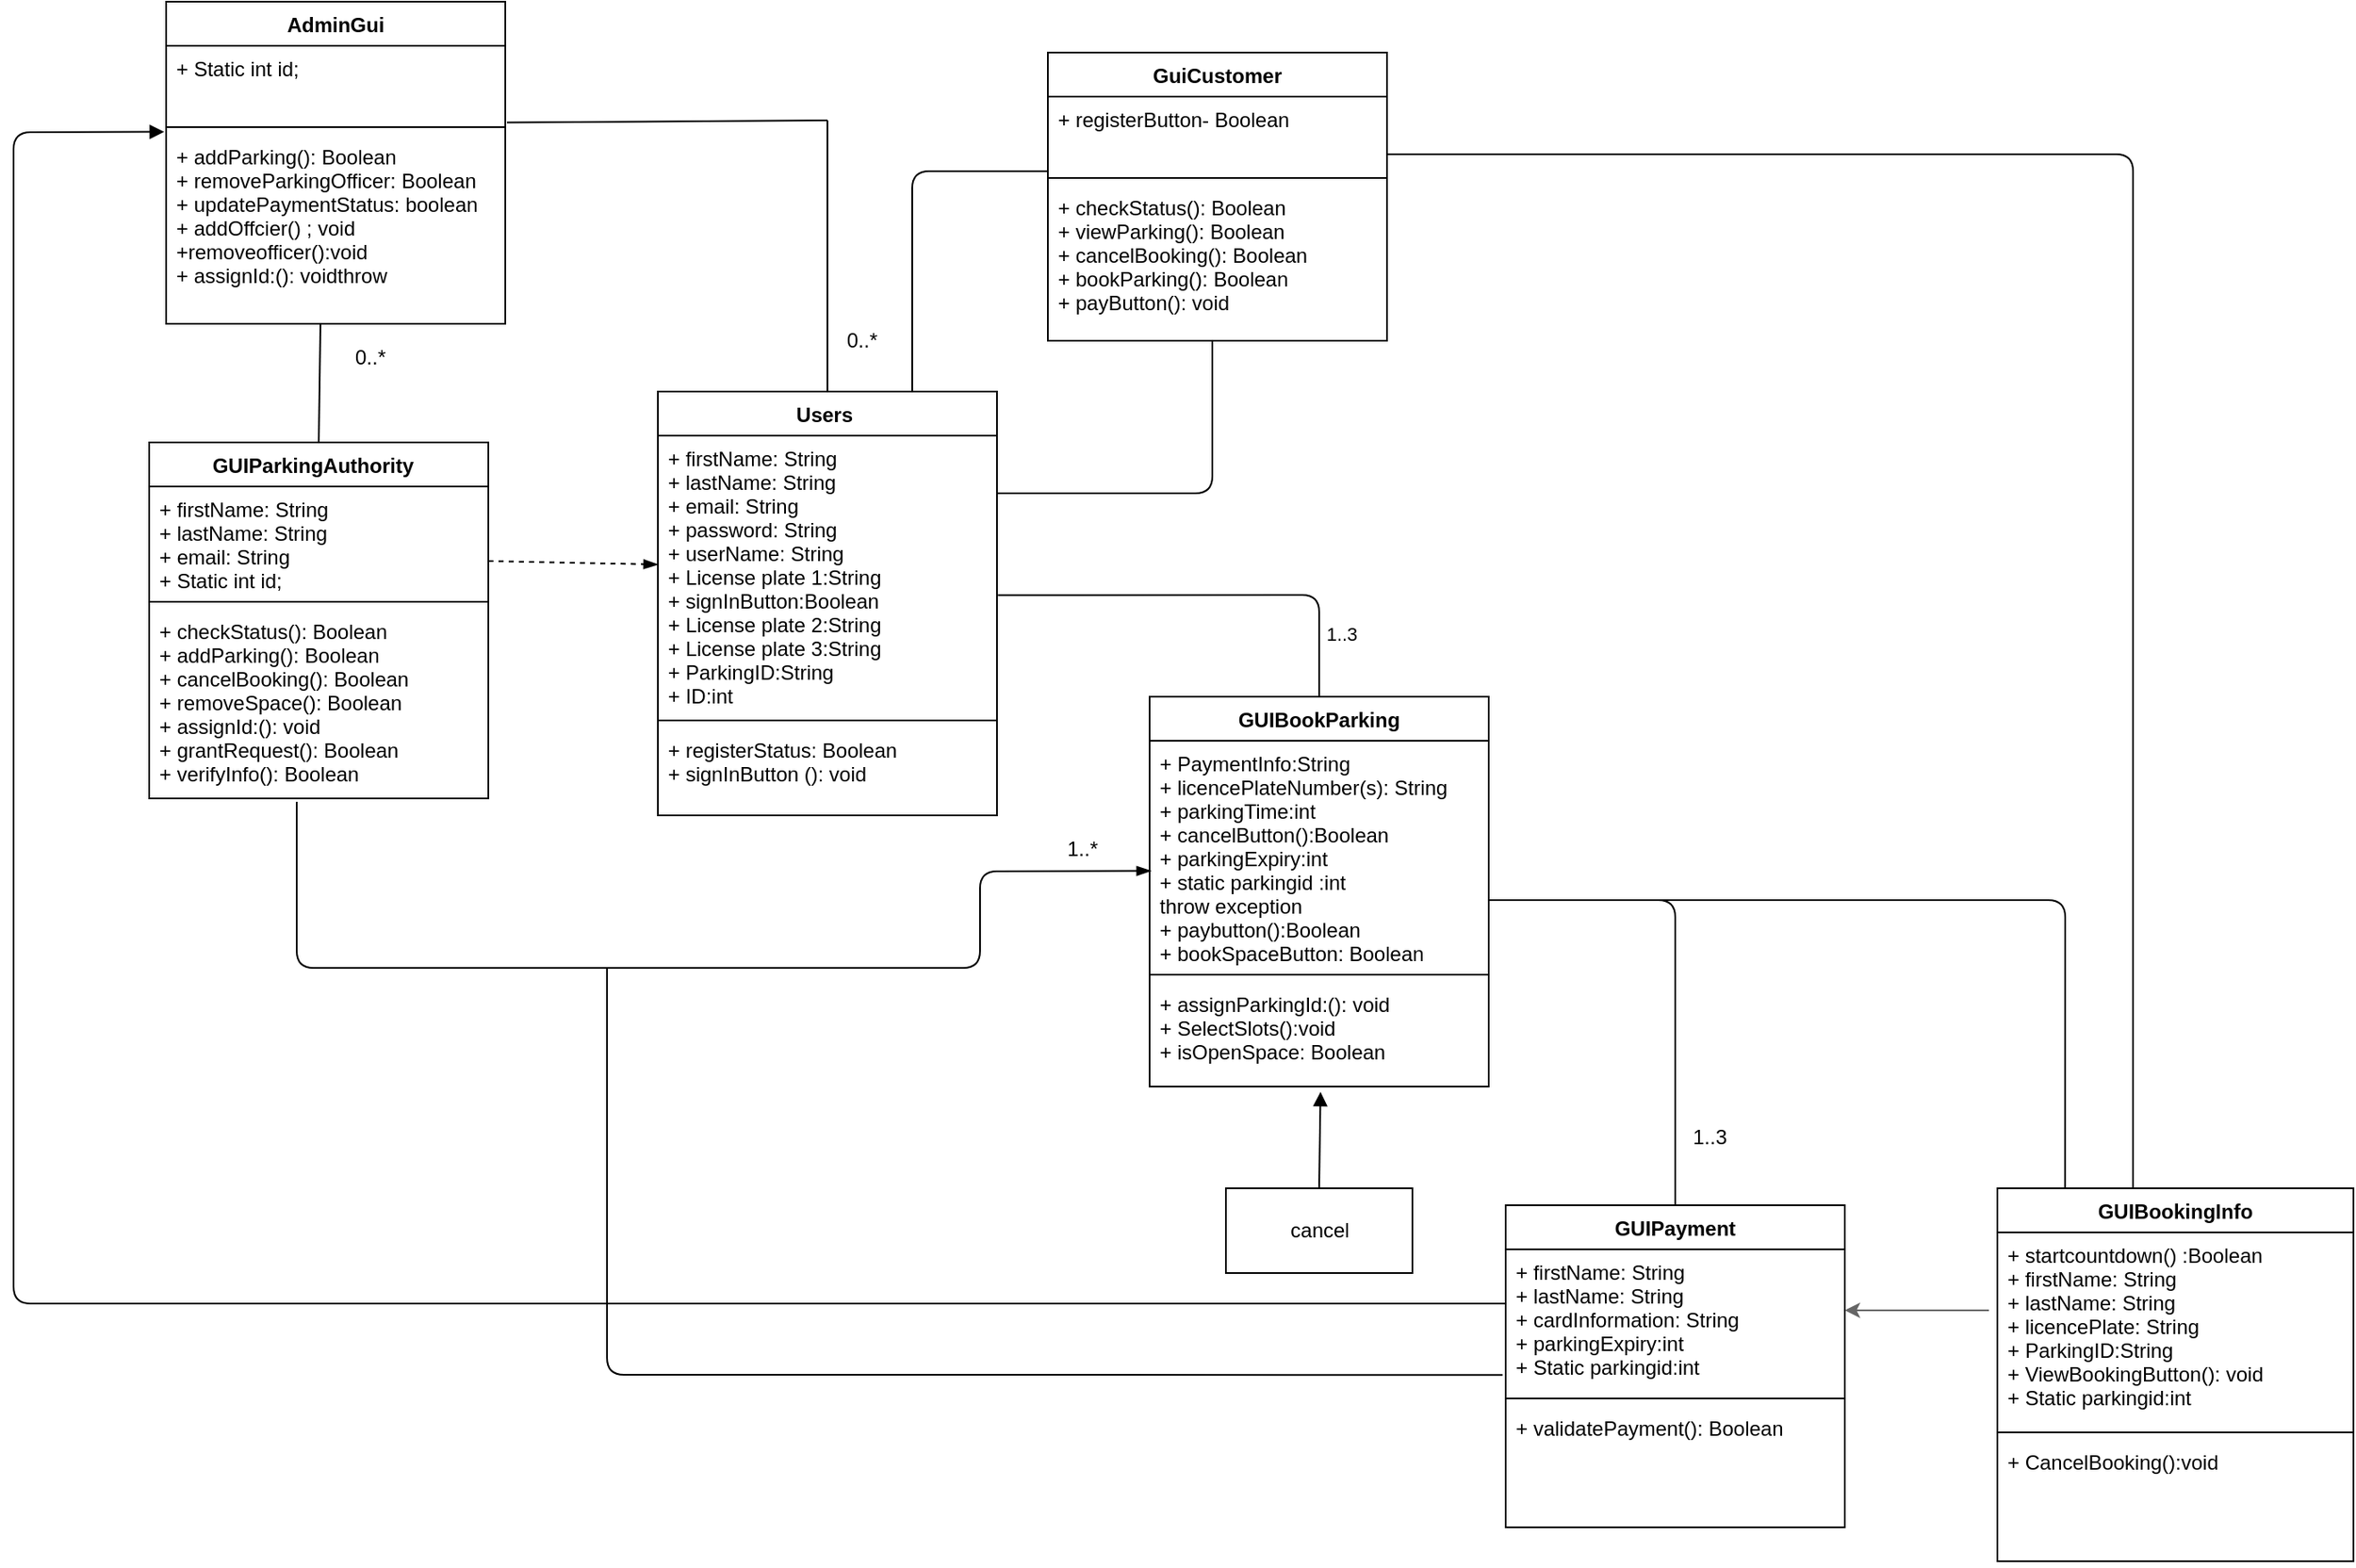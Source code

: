 <mxfile version="14.6.6" type="device"><diagram id="Qd1RSxjC-254eh-Tf8PE" name="Page-1"><mxGraphModel dx="1422" dy="794" grid="1" gridSize="10" guides="1" tooltips="1" connect="1" arrows="1" fold="1" page="1" pageScale="1" pageWidth="850" pageHeight="1100" math="0" shadow="0"><root><mxCell id="0"/><mxCell id="1" parent="0"/><mxCell id="ixorGauoD9T773LoEFF9-4" value="Users " style="swimlane;fontStyle=1;align=center;verticalAlign=top;childLayout=stackLayout;horizontal=1;startSize=26;horizontalStack=0;resizeParent=1;resizeParentMax=0;resizeLast=0;collapsible=1;marginBottom=0;" parent="1" vertex="1"><mxGeometry x="570" y="300" width="200" height="250" as="geometry"/></mxCell><mxCell id="ixorGauoD9T773LoEFF9-5" value="+ firstName: String&#10;+ lastName: String &#10;+ email: String&#10;+ password: String&#10;+ userName: String&#10;+ License plate 1:String&#10;+ signInButton:Boolean&#10;+ License plate 2:String&#10;+ License plate 3:String&#10;+ ParkingID:String&#10;+ ID:int&#10; &#10; &#10;&#10;&#10;&#10;+ signButton():voidd&#10;" style="text;strokeColor=none;fillColor=none;align=left;verticalAlign=top;spacingLeft=4;spacingRight=4;overflow=hidden;rotatable=0;points=[[0,0.5],[1,0.5]];portConstraint=eastwest;" parent="ixorGauoD9T773LoEFF9-4" vertex="1"><mxGeometry y="26" width="200" height="164" as="geometry"/></mxCell><mxCell id="ixorGauoD9T773LoEFF9-6" value="" style="line;strokeWidth=1;fillColor=none;align=left;verticalAlign=middle;spacingTop=-1;spacingLeft=3;spacingRight=3;rotatable=0;labelPosition=right;points=[];portConstraint=eastwest;" parent="ixorGauoD9T773LoEFF9-4" vertex="1"><mxGeometry y="190" width="200" height="8" as="geometry"/></mxCell><mxCell id="ixorGauoD9T773LoEFF9-7" value="+ registerStatus: Boolean&#10;+ signInButton (): void" style="text;strokeColor=none;fillColor=none;align=left;verticalAlign=top;spacingLeft=4;spacingRight=4;overflow=hidden;rotatable=0;points=[[0,0.5],[1,0.5]];portConstraint=eastwest;" parent="ixorGauoD9T773LoEFF9-4" vertex="1"><mxGeometry y="198" width="200" height="52" as="geometry"/></mxCell><mxCell id="ixorGauoD9T773LoEFF9-9" value="GUIParkingAuthority  " style="swimlane;fontStyle=1;align=center;verticalAlign=top;childLayout=stackLayout;horizontal=1;startSize=26;horizontalStack=0;resizeParent=1;resizeParentMax=0;resizeLast=0;collapsible=1;marginBottom=0;" parent="1" vertex="1"><mxGeometry x="270" y="330" width="200" height="210" as="geometry"/></mxCell><mxCell id="ixorGauoD9T773LoEFF9-10" value="+ firstName: String&#10;+ lastName: String &#10;+ email: String&#10;+ Static int id; &#10;&#10;&#10; &#10;&#10;&#10;" style="text;strokeColor=none;fillColor=none;align=left;verticalAlign=top;spacingLeft=4;spacingRight=4;overflow=hidden;rotatable=0;points=[[0,0.5],[1,0.5]];portConstraint=eastwest;" parent="ixorGauoD9T773LoEFF9-9" vertex="1"><mxGeometry y="26" width="200" height="64" as="geometry"/></mxCell><mxCell id="ixorGauoD9T773LoEFF9-11" value="" style="line;strokeWidth=1;fillColor=none;align=left;verticalAlign=middle;spacingTop=-1;spacingLeft=3;spacingRight=3;rotatable=0;labelPosition=right;points=[];portConstraint=eastwest;" parent="ixorGauoD9T773LoEFF9-9" vertex="1"><mxGeometry y="90" width="200" height="8" as="geometry"/></mxCell><mxCell id="ixorGauoD9T773LoEFF9-12" value="+ checkStatus(): Boolean&#10;+ addParking(): Boolean&#10;+ cancelBooking(): Boolean&#10;+ removeSpace(): Boolean&#10;+ assignId:(): void&#10;+ grantRequest(): Boolean&#10;+ verifyInfo(): Boolean" style="text;strokeColor=none;fillColor=none;align=left;verticalAlign=top;spacingLeft=4;spacingRight=4;overflow=hidden;rotatable=0;points=[[0,0.5],[1,0.5]];portConstraint=eastwest;" parent="ixorGauoD9T773LoEFF9-9" vertex="1"><mxGeometry y="98" width="200" height="112" as="geometry"/></mxCell><mxCell id="ixorGauoD9T773LoEFF9-13" value="GUIBookParking" style="swimlane;fontStyle=1;align=center;verticalAlign=top;childLayout=stackLayout;horizontal=1;startSize=26;horizontalStack=0;resizeParent=1;resizeParentMax=0;resizeLast=0;collapsible=1;marginBottom=0;" parent="1" vertex="1"><mxGeometry x="860" y="480" width="200" height="230" as="geometry"/></mxCell><mxCell id="ixorGauoD9T773LoEFF9-14" value="+ PaymentInfo:String &#10;+ licencePlateNumber(s): String&#10;+ parkingTime:int&#10;+ cancelButton():Boolean&#10;+ parkingExpiry:int&#10;+ static parkingid :int &#10;throw exception &#10;+ paybutton():Boolean&#10;+ bookSpaceButton: Boolean&#10;&#10;&#10; &#10;&#10;&#10;" style="text;strokeColor=none;fillColor=none;align=left;verticalAlign=top;spacingLeft=4;spacingRight=4;overflow=hidden;rotatable=0;points=[[0,0.5],[1,0.5]];portConstraint=eastwest;" parent="ixorGauoD9T773LoEFF9-13" vertex="1"><mxGeometry y="26" width="200" height="134" as="geometry"/></mxCell><mxCell id="ixorGauoD9T773LoEFF9-15" value="" style="line;strokeWidth=1;fillColor=none;align=left;verticalAlign=middle;spacingTop=-1;spacingLeft=3;spacingRight=3;rotatable=0;labelPosition=right;points=[];portConstraint=eastwest;" parent="ixorGauoD9T773LoEFF9-13" vertex="1"><mxGeometry y="160" width="200" height="8" as="geometry"/></mxCell><mxCell id="ixorGauoD9T773LoEFF9-16" value="+ assignParkingId:(): void&#10;+ SelectSlots():void&#10;+ isOpenSpace: Boolean" style="text;strokeColor=none;fillColor=none;align=left;verticalAlign=top;spacingLeft=4;spacingRight=4;overflow=hidden;rotatable=0;points=[[0,0.5],[1,0.5]];portConstraint=eastwest;" parent="ixorGauoD9T773LoEFF9-13" vertex="1"><mxGeometry y="168" width="200" height="62" as="geometry"/></mxCell><mxCell id="ixorGauoD9T773LoEFF9-22" value="GuiCustomer" style="swimlane;fontStyle=1;align=center;verticalAlign=top;childLayout=stackLayout;horizontal=1;startSize=26;horizontalStack=0;resizeParent=1;resizeParentMax=0;resizeLast=0;collapsible=1;marginBottom=0;" parent="1" vertex="1"><mxGeometry x="800" y="100" width="200" height="170" as="geometry"/></mxCell><mxCell id="ixorGauoD9T773LoEFF9-23" value="+ registerButton- Boolean&#10;&#10;&#10; &#10;&#10;&#10;" style="text;strokeColor=none;fillColor=none;align=left;verticalAlign=top;spacingLeft=4;spacingRight=4;overflow=hidden;rotatable=0;points=[[0,0.5],[1,0.5]];portConstraint=eastwest;" parent="ixorGauoD9T773LoEFF9-22" vertex="1"><mxGeometry y="26" width="200" height="44" as="geometry"/></mxCell><mxCell id="ixorGauoD9T773LoEFF9-24" value="" style="line;strokeWidth=1;fillColor=none;align=left;verticalAlign=middle;spacingTop=-1;spacingLeft=3;spacingRight=3;rotatable=0;labelPosition=right;points=[];portConstraint=eastwest;" parent="ixorGauoD9T773LoEFF9-22" vertex="1"><mxGeometry y="70" width="200" height="8" as="geometry"/></mxCell><mxCell id="ixorGauoD9T773LoEFF9-25" value="+ checkStatus(): Boolean&#10;+ viewParking(): Boolean&#10;+ cancelBooking(): Boolean&#10;+ bookParking(): Boolean&#10;+ payButton(): void" style="text;strokeColor=none;fillColor=none;align=left;verticalAlign=top;spacingLeft=4;spacingRight=4;overflow=hidden;rotatable=0;points=[[0,0.5],[1,0.5]];portConstraint=eastwest;" parent="ixorGauoD9T773LoEFF9-22" vertex="1"><mxGeometry y="78" width="200" height="92" as="geometry"/></mxCell><mxCell id="ixorGauoD9T773LoEFF9-30" value="AdminGui" style="swimlane;fontStyle=1;align=center;verticalAlign=top;childLayout=stackLayout;horizontal=1;startSize=26;horizontalStack=0;resizeParent=1;resizeParentMax=0;resizeLast=0;collapsible=1;marginBottom=0;" parent="1" vertex="1"><mxGeometry x="280" y="70" width="200" height="190" as="geometry"/></mxCell><mxCell id="ixorGauoD9T773LoEFF9-52" value="" style="endArrow=none;html=1;exitX=1.005;exitY=0.161;exitDx=0;exitDy=0;exitPerimeter=0;" parent="ixorGauoD9T773LoEFF9-30" source="ixorGauoD9T773LoEFF9-32" edge="1"><mxGeometry width="50" height="50" relative="1" as="geometry"><mxPoint x="210" y="70" as="sourcePoint"/><mxPoint x="390" y="70" as="targetPoint"/></mxGeometry></mxCell><mxCell id="ixorGauoD9T773LoEFF9-31" value="+ Static int id; " style="text;strokeColor=none;fillColor=none;align=left;verticalAlign=top;spacingLeft=4;spacingRight=4;overflow=hidden;rotatable=0;points=[[0,0.5],[1,0.5]];portConstraint=eastwest;" parent="ixorGauoD9T773LoEFF9-30" vertex="1"><mxGeometry y="26" width="200" height="44" as="geometry"/></mxCell><mxCell id="ixorGauoD9T773LoEFF9-32" value="" style="line;strokeWidth=1;fillColor=none;align=left;verticalAlign=middle;spacingTop=-1;spacingLeft=3;spacingRight=3;rotatable=0;labelPosition=right;points=[];portConstraint=eastwest;" parent="ixorGauoD9T773LoEFF9-30" vertex="1"><mxGeometry y="70" width="200" height="8" as="geometry"/></mxCell><mxCell id="ixorGauoD9T773LoEFF9-33" value="+ addParking(): Boolean &#10;+ removeParkingOfficer: Boolean &#10;+ updatePaymentStatus: boolean&#10;+ addOffcier() ; void&#10;+removeofficer():void&#10;+ assignId:(): voidthrow&#10;&#10;" style="text;strokeColor=none;fillColor=none;align=left;verticalAlign=top;spacingLeft=4;spacingRight=4;overflow=hidden;rotatable=0;points=[[0,0.5],[1,0.5]];portConstraint=eastwest;" parent="ixorGauoD9T773LoEFF9-30" vertex="1"><mxGeometry y="78" width="200" height="112" as="geometry"/></mxCell><mxCell id="ixorGauoD9T773LoEFF9-36" value="GUIPayment" style="swimlane;fontStyle=1;align=center;verticalAlign=top;childLayout=stackLayout;horizontal=1;startSize=26;horizontalStack=0;resizeParent=1;resizeParentMax=0;resizeLast=0;collapsible=1;marginBottom=0;" parent="1" vertex="1"><mxGeometry x="1070" y="780" width="200" height="190" as="geometry"/></mxCell><mxCell id="ixorGauoD9T773LoEFF9-37" value="+ firstName: String&#10;+ lastName: String &#10;+ cardInformation: String&#10;+ parkingExpiry:int&#10;+ Static parkingid:int&#10; &#10;&#10;&#10;" style="text;strokeColor=none;fillColor=none;align=left;verticalAlign=top;spacingLeft=4;spacingRight=4;overflow=hidden;rotatable=0;points=[[0,0.5],[1,0.5]];portConstraint=eastwest;" parent="ixorGauoD9T773LoEFF9-36" vertex="1"><mxGeometry y="26" width="200" height="84" as="geometry"/></mxCell><mxCell id="ixorGauoD9T773LoEFF9-38" value="" style="line;strokeWidth=1;fillColor=none;align=left;verticalAlign=middle;spacingTop=-1;spacingLeft=3;spacingRight=3;rotatable=0;labelPosition=right;points=[];portConstraint=eastwest;" parent="ixorGauoD9T773LoEFF9-36" vertex="1"><mxGeometry y="110" width="200" height="8" as="geometry"/></mxCell><mxCell id="ixorGauoD9T773LoEFF9-39" value="+ validatePayment(): Boolean&#10;&#10;" style="text;strokeColor=none;fillColor=none;align=left;verticalAlign=top;spacingLeft=4;spacingRight=4;overflow=hidden;rotatable=0;points=[[0,0.5],[1,0.5]];portConstraint=eastwest;" parent="ixorGauoD9T773LoEFF9-36" vertex="1"><mxGeometry y="118" width="200" height="72" as="geometry"/></mxCell><mxCell id="ixorGauoD9T773LoEFF9-53" value="" style="endArrow=none;html=1;startArrow=none;startFill=0;" parent="1" edge="1"><mxGeometry width="50" height="50" relative="1" as="geometry"><mxPoint x="670" y="300" as="sourcePoint"/><mxPoint x="670" y="140" as="targetPoint"/></mxGeometry></mxCell><mxCell id="ixorGauoD9T773LoEFF9-54" value="" style="endArrow=none;html=1;exitX=0.5;exitY=0;exitDx=0;exitDy=0;entryX=0.455;entryY=0.998;entryDx=0;entryDy=0;entryPerimeter=0;startArrow=none;startFill=0;endFill=0;" parent="1" source="ixorGauoD9T773LoEFF9-9" target="ixorGauoD9T773LoEFF9-33" edge="1"><mxGeometry width="50" height="50" relative="1" as="geometry"><mxPoint x="370" y="300" as="sourcePoint"/><mxPoint x="380" y="240" as="targetPoint"/></mxGeometry></mxCell><mxCell id="ixorGauoD9T773LoEFF9-55" value="0..*" style="text;html=1;align=center;verticalAlign=middle;resizable=0;points=[];autosize=1;" parent="1" vertex="1"><mxGeometry x="675" y="260" width="30" height="20" as="geometry"/></mxCell><mxCell id="ixorGauoD9T773LoEFF9-62" value="" style="endArrow=none;endFill=0;html=1;entryX=0.5;entryY=0;entryDx=0;entryDy=0;exitX=1.003;exitY=0.574;exitDx=0;exitDy=0;exitPerimeter=0;" parent="1" source="ixorGauoD9T773LoEFF9-5" target="ixorGauoD9T773LoEFF9-13" edge="1"><mxGeometry width="160" relative="1" as="geometry"><mxPoint x="910" y="400" as="sourcePoint"/><mxPoint x="1050" y="430" as="targetPoint"/><Array as="points"><mxPoint x="960" y="420"/></Array></mxGeometry></mxCell><mxCell id="ixorGauoD9T773LoEFF9-67" value="1..3" style="edgeLabel;html=1;align=center;verticalAlign=middle;resizable=0;points=[];" parent="ixorGauoD9T773LoEFF9-62" vertex="1" connectable="0"><mxGeometry x="0.711" y="13" relative="1" as="geometry"><mxPoint y="-1" as="offset"/></mxGeometry></mxCell><mxCell id="ixorGauoD9T773LoEFF9-65" value="" style="endArrow=none;html=1;exitX=0.004;exitY=0.573;exitDx=0;exitDy=0;exitPerimeter=0;startArrow=blockThin;startFill=1;entryX=0.435;entryY=1.018;entryDx=0;entryDy=0;entryPerimeter=0;" parent="1" source="ixorGauoD9T773LoEFF9-14" target="ixorGauoD9T773LoEFF9-12" edge="1"><mxGeometry width="50" height="50" relative="1" as="geometry"><mxPoint x="680" y="670" as="sourcePoint"/><mxPoint x="479" y="638" as="targetPoint"/><Array as="points"><mxPoint x="760" y="583"/><mxPoint x="760" y="640"/><mxPoint x="357" y="640"/></Array></mxGeometry></mxCell><mxCell id="ixorGauoD9T773LoEFF9-66" value="" style="endArrow=none;endFill=0;html=1;entryX=0.5;entryY=0;entryDx=0;entryDy=0;exitX=0.994;exitY=0.913;exitDx=0;exitDy=0;exitPerimeter=0;" parent="1" target="ixorGauoD9T773LoEFF9-36" edge="1"><mxGeometry width="160" relative="1" as="geometry"><mxPoint x="1060.0" y="600.002" as="sourcePoint"/><mxPoint x="1251.2" y="677.31" as="targetPoint"/><Array as="points"><mxPoint x="1170" y="600"/></Array></mxGeometry></mxCell><mxCell id="ixorGauoD9T773LoEFF9-68" value="" style="endArrow=block;html=1;entryX=-0.006;entryY=-0.011;entryDx=0;entryDy=0;entryPerimeter=0;startArrow=none;startFill=0;endFill=1;" parent="1" target="ixorGauoD9T773LoEFF9-33" edge="1"><mxGeometry width="50" height="50" relative="1" as="geometry"><mxPoint x="1070" y="838" as="sourcePoint"/><mxPoint x="231" y="149.996" as="targetPoint"/><Array as="points"><mxPoint x="190" y="838"/><mxPoint x="190" y="147"/></Array></mxGeometry></mxCell><mxCell id="ixorGauoD9T773LoEFF9-70" value="" style="endArrow=none;html=1;exitX=0.75;exitY=0;exitDx=0;exitDy=0;" parent="1" source="ixorGauoD9T773LoEFF9-4" edge="1"><mxGeometry width="50" height="50" relative="1" as="geometry"><mxPoint x="710" y="170" as="sourcePoint"/><mxPoint x="800" y="170" as="targetPoint"/><Array as="points"><mxPoint x="720" y="170"/></Array></mxGeometry></mxCell><mxCell id="ixorGauoD9T773LoEFF9-72" value="" style="endArrow=none;html=1;entryX=0.501;entryY=0.983;entryDx=0;entryDy=0;entryPerimeter=0;strokeColor=none;startArrow=classicThin;startFill=1;" parent="1" edge="1"><mxGeometry width="50" height="50" relative="1" as="geometry"><mxPoint x="370" y="550" as="sourcePoint"/><mxPoint x="370.2" y="488.436" as="targetPoint"/></mxGeometry></mxCell><mxCell id="ixorGauoD9T773LoEFF9-74" value="" style="endArrow=none;html=1;" parent="1" edge="1"><mxGeometry width="50" height="50" relative="1" as="geometry"><mxPoint x="770" y="360" as="sourcePoint"/><mxPoint x="897" y="270" as="targetPoint"/><Array as="points"><mxPoint x="897" y="360"/></Array></mxGeometry></mxCell><mxCell id="ixorGauoD9T773LoEFF9-75" value="cancel" style="html=1;" parent="1" vertex="1"><mxGeometry x="905" y="770" width="110" height="50" as="geometry"/></mxCell><mxCell id="ixorGauoD9T773LoEFF9-76" value="" style="endArrow=block;html=1;exitX=0.5;exitY=0;exitDx=0;exitDy=0;entryX=0.504;entryY=1.05;entryDx=0;entryDy=0;entryPerimeter=0;startArrow=none;startFill=0;endFill=1;" parent="1" source="ixorGauoD9T773LoEFF9-75" target="ixorGauoD9T773LoEFF9-16" edge="1"><mxGeometry width="50" height="50" relative="1" as="geometry"><mxPoint x="970" y="750" as="sourcePoint"/><mxPoint x="960" y="750" as="targetPoint"/><Array as="points"><mxPoint x="960" y="770"/></Array></mxGeometry></mxCell><mxCell id="ixorGauoD9T773LoEFF9-78" value="1..3" style="text;html=1;align=center;verticalAlign=middle;resizable=0;points=[];autosize=1;" parent="1" vertex="1"><mxGeometry x="1170" y="730" width="40" height="20" as="geometry"/></mxCell><mxCell id="ixorGauoD9T773LoEFF9-79" value="GUIBookingInfo" style="swimlane;fontStyle=1;align=center;verticalAlign=top;childLayout=stackLayout;horizontal=1;startSize=26;horizontalStack=0;resizeParent=1;resizeParentMax=0;resizeLast=0;collapsible=1;marginBottom=0;" parent="1" vertex="1"><mxGeometry x="1360" y="770" width="210" height="220" as="geometry"/></mxCell><mxCell id="ixorGauoD9T773LoEFF9-80" value="+ startcountdown() :Boolean&#10;+ firstName: String&#10;+ lastName: String &#10;+ licencePlate: String&#10;+ ParkingID:String&#10;+ ViewBookingButton(): void&#10;+ Static parkingid:int&#10;&#10; &#10;&#10;&#10;" style="text;strokeColor=none;fillColor=none;align=left;verticalAlign=top;spacingLeft=4;spacingRight=4;overflow=hidden;rotatable=0;points=[[0,0.5],[1,0.5]];portConstraint=eastwest;" parent="ixorGauoD9T773LoEFF9-79" vertex="1"><mxGeometry y="26" width="210" height="114" as="geometry"/></mxCell><mxCell id="ixorGauoD9T773LoEFF9-81" value="" style="line;strokeWidth=1;fillColor=none;align=left;verticalAlign=middle;spacingTop=-1;spacingLeft=3;spacingRight=3;rotatable=0;labelPosition=right;points=[];portConstraint=eastwest;" parent="ixorGauoD9T773LoEFF9-79" vertex="1"><mxGeometry y="140" width="210" height="8" as="geometry"/></mxCell><mxCell id="ixorGauoD9T773LoEFF9-82" value="+ CancelBooking():void" style="text;strokeColor=none;fillColor=none;align=left;verticalAlign=top;spacingLeft=4;spacingRight=4;overflow=hidden;rotatable=0;points=[[0,0.5],[1,0.5]];portConstraint=eastwest;" parent="ixorGauoD9T773LoEFF9-79" vertex="1"><mxGeometry y="148" width="210" height="72" as="geometry"/></mxCell><mxCell id="ixorGauoD9T773LoEFF9-84" value="" style="endArrow=none;html=1;startArrow=classic;startFill=1;endFill=0;fillColor=#f5f5f5;strokeColor=#666666;" parent="1" edge="1"><mxGeometry width="50" height="50" relative="1" as="geometry"><mxPoint x="1270" y="842" as="sourcePoint"/><mxPoint x="1355" y="842" as="targetPoint"/><Array as="points"/></mxGeometry></mxCell><mxCell id="ixorGauoD9T773LoEFF9-88" value="" style="endArrow=none;html=1;startArrow=none;startFill=0;" parent="1" edge="1"><mxGeometry width="50" height="50" relative="1" as="geometry"><mxPoint x="1000" y="160" as="sourcePoint"/><mxPoint x="1440" y="770" as="targetPoint"/><Array as="points"><mxPoint x="1440" y="160"/></Array></mxGeometry></mxCell><mxCell id="ixorGauoD9T773LoEFF9-91" value="" style="html=1;startArrow=none;startFill=0;endArrow=blockThin;endFill=1;dashed=1;" parent="1" edge="1"><mxGeometry width="100" relative="1" as="geometry"><mxPoint x="470" y="400" as="sourcePoint"/><mxPoint x="570" y="402" as="targetPoint"/></mxGeometry></mxCell><mxCell id="ixorGauoD9T773LoEFF9-92" value="0..*" style="text;html=1;align=center;verticalAlign=middle;resizable=0;points=[];autosize=1;" parent="1" vertex="1"><mxGeometry x="385" y="270" width="30" height="20" as="geometry"/></mxCell><mxCell id="ixorGauoD9T773LoEFF9-96" value="1..*" style="text;html=1;align=center;verticalAlign=middle;resizable=0;points=[];autosize=1;" parent="1" vertex="1"><mxGeometry x="805" y="560" width="30" height="20" as="geometry"/></mxCell><mxCell id="6oBg36NWMtYMbnTB7p10-1" value="" style="endArrow=none;html=1;startArrow=none;startFill=0;exitX=-0.009;exitY=0.882;exitDx=0;exitDy=0;exitPerimeter=0;" parent="1" source="ixorGauoD9T773LoEFF9-37" edge="1"><mxGeometry width="50" height="50" relative="1" as="geometry"><mxPoint x="770" y="900" as="sourcePoint"/><mxPoint x="540" y="640" as="targetPoint"/><Array as="points"><mxPoint x="540" y="880"/></Array></mxGeometry></mxCell><mxCell id="6oBg36NWMtYMbnTB7p10-3" value="" style="endArrow=none;endFill=0;html=1;entryX=0.19;entryY=0;entryDx=0;entryDy=0;entryPerimeter=0;" parent="1" target="ixorGauoD9T773LoEFF9-79" edge="1"><mxGeometry width="160" relative="1" as="geometry"><mxPoint x="1160" y="600" as="sourcePoint"/><mxPoint x="1180.0" y="790.0" as="targetPoint"/><Array as="points"><mxPoint x="1400" y="600"/></Array></mxGeometry></mxCell></root></mxGraphModel></diagram></mxfile>